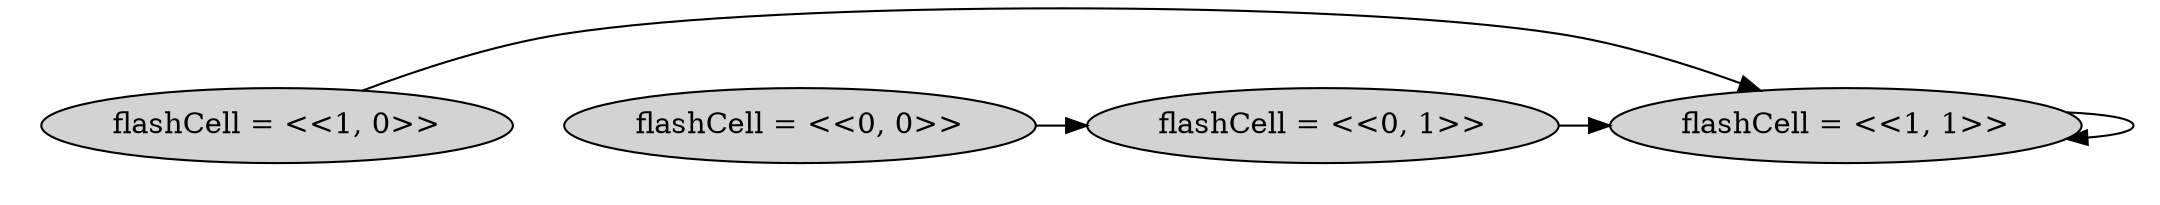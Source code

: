 strict digraph DiskGraph {
nodesep=0.35;
subgraph cluster_graph {
color="white";
4702737406578620982 [label="flashCell = <<0, 0>>",style = filled]
1712556282893598537 [label="flashCell = <<0, 1>>",style = filled]
5833672669673355678 [label="flashCell = <<1, 0>>",style = filled]
464465040800218337 [label="flashCell = <<1, 1>>",style = filled]
464465040800218337 -> 464465040800218337 [label="",color="black",fontcolor="black"];
4702737406578620982 -> 1712556282893598537 [label="",color="black",fontcolor="black"];
5833672669673355678 -> 464465040800218337 [label="",color="black",fontcolor="black"];
1712556282893598537 -> 464465040800218337 [label="",color="black",fontcolor="black"];
{rank = same; 5833672669673355678;464465040800218337;4702737406578620982;1712556282893598537;}
}
}